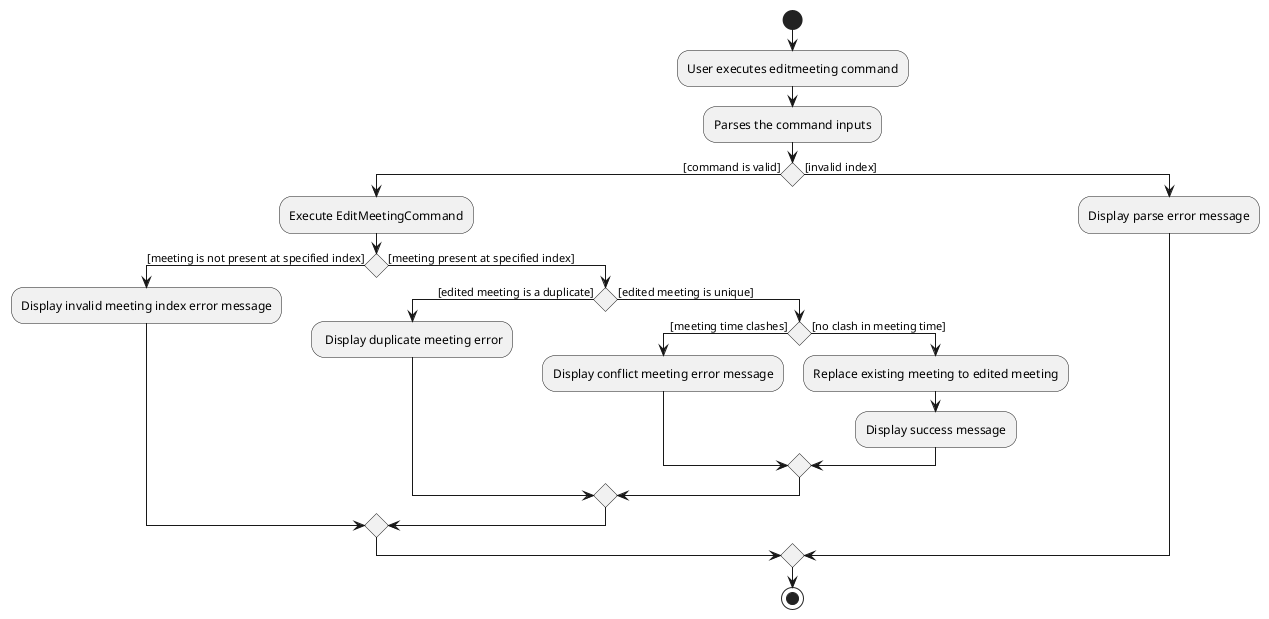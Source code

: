 @startuml
start
:User executes editmeeting command;
:Parses the command inputs;

if () then ([command is valid])
    :Execute EditMeetingCommand;
    if () then ([meeting is not present at specified index])
        :Display invalid meeting index error message;
    else ([meeting present at specified index])
        if () then ([edited meeting is a duplicate])
        : Display duplicate meeting error;
        else ([edited meeting is unique])
            if () then ([meeting time clashes])
                :Display conflict meeting error message;
            else ([no clash in meeting time])
                :Replace existing meeting to edited meeting;
                :Display success message;
            endif
        endif
    endif
else ([invalid index])
:Display parse error message;
endif
stop
@enduml
